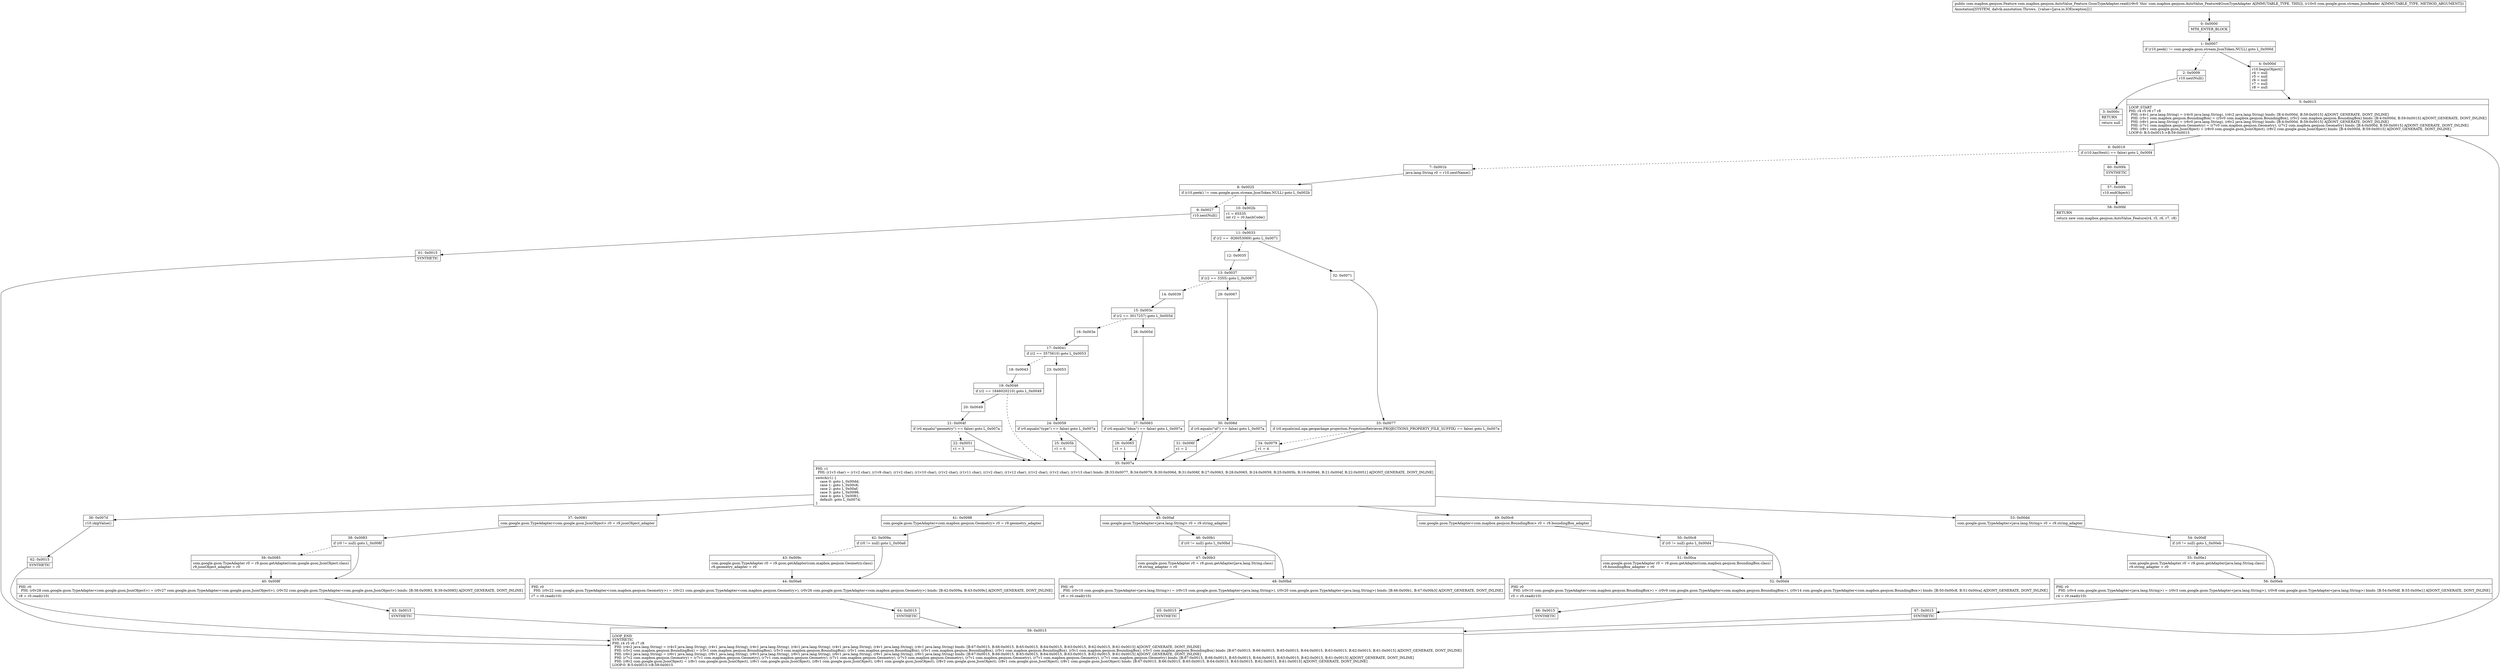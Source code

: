 digraph "CFG forcom.mapbox.geojson.AutoValue_Feature.GsonTypeAdapter.read(Lcom\/google\/gson\/stream\/JsonReader;)Lcom\/mapbox\/geojson\/Feature;" {
Node_0 [shape=record,label="{0\:\ 0x0000|MTH_ENTER_BLOCK\l}"];
Node_1 [shape=record,label="{1\:\ 0x0007|if (r10.peek() != com.google.gson.stream.JsonToken.NULL) goto L_0x000d\l}"];
Node_2 [shape=record,label="{2\:\ 0x0009|r10.nextNull()\l}"];
Node_3 [shape=record,label="{3\:\ 0x000c|RETURN\l|return null\l}"];
Node_4 [shape=record,label="{4\:\ 0x000d|r10.beginObject()\lr4 = null\lr5 = null\lr6 = null\lr7 = null\lr8 = null\l}"];
Node_5 [shape=record,label="{5\:\ 0x0015|LOOP_START\lPHI: r4 r5 r6 r7 r8 \l  PHI: (r4v1 java.lang.String) = (r4v0 java.lang.String), (r4v2 java.lang.String) binds: [B:4:0x000d, B:59:0x0015] A[DONT_GENERATE, DONT_INLINE]\l  PHI: (r5v1 com.mapbox.geojson.BoundingBox) = (r5v0 com.mapbox.geojson.BoundingBox), (r5v2 com.mapbox.geojson.BoundingBox) binds: [B:4:0x000d, B:59:0x0015] A[DONT_GENERATE, DONT_INLINE]\l  PHI: (r6v1 java.lang.String) = (r6v0 java.lang.String), (r6v2 java.lang.String) binds: [B:4:0x000d, B:59:0x0015] A[DONT_GENERATE, DONT_INLINE]\l  PHI: (r7v1 com.mapbox.geojson.Geometry) = (r7v0 com.mapbox.geojson.Geometry), (r7v2 com.mapbox.geojson.Geometry) binds: [B:4:0x000d, B:59:0x0015] A[DONT_GENERATE, DONT_INLINE]\l  PHI: (r8v1 com.google.gson.JsonObject) = (r8v0 com.google.gson.JsonObject), (r8v2 com.google.gson.JsonObject) binds: [B:4:0x000d, B:59:0x0015] A[DONT_GENERATE, DONT_INLINE]\lLOOP:0: B:5:0x0015\-\>B:59:0x0015\l}"];
Node_6 [shape=record,label="{6\:\ 0x0019|if (r10.hasNext() == false) goto L_0x00f4\l}"];
Node_7 [shape=record,label="{7\:\ 0x001b|java.lang.String r0 = r10.nextName()\l}"];
Node_8 [shape=record,label="{8\:\ 0x0025|if (r10.peek() != com.google.gson.stream.JsonToken.NULL) goto L_0x002b\l}"];
Node_9 [shape=record,label="{9\:\ 0x0027|r10.nextNull()\l}"];
Node_10 [shape=record,label="{10\:\ 0x002b|r1 = 65535\lint r2 = r0.hashCode()\l}"];
Node_11 [shape=record,label="{11\:\ 0x0033|if (r2 == \-926053069) goto L_0x0071\l}"];
Node_12 [shape=record,label="{12\:\ 0x0035}"];
Node_13 [shape=record,label="{13\:\ 0x0037|if (r2 == 3355) goto L_0x0067\l}"];
Node_14 [shape=record,label="{14\:\ 0x0039}"];
Node_15 [shape=record,label="{15\:\ 0x003c|if (r2 == 3017257) goto L_0x005d\l}"];
Node_16 [shape=record,label="{16\:\ 0x003e}"];
Node_17 [shape=record,label="{17\:\ 0x0041|if (r2 == 3575610) goto L_0x0053\l}"];
Node_18 [shape=record,label="{18\:\ 0x0043}"];
Node_19 [shape=record,label="{19\:\ 0x0046|if (r2 == 1846020210) goto L_0x0049\l}"];
Node_20 [shape=record,label="{20\:\ 0x0049}"];
Node_21 [shape=record,label="{21\:\ 0x004f|if (r0.equals(\"geometry\") == false) goto L_0x007a\l}"];
Node_22 [shape=record,label="{22\:\ 0x0051|r1 = 3\l}"];
Node_23 [shape=record,label="{23\:\ 0x0053}"];
Node_24 [shape=record,label="{24\:\ 0x0059|if (r0.equals(\"type\") == false) goto L_0x007a\l}"];
Node_25 [shape=record,label="{25\:\ 0x005b|r1 = 0\l}"];
Node_26 [shape=record,label="{26\:\ 0x005d}"];
Node_27 [shape=record,label="{27\:\ 0x0063|if (r0.equals(\"bbox\") == false) goto L_0x007a\l}"];
Node_28 [shape=record,label="{28\:\ 0x0065|r1 = 1\l}"];
Node_29 [shape=record,label="{29\:\ 0x0067}"];
Node_30 [shape=record,label="{30\:\ 0x006d|if (r0.equals(\"id\") == false) goto L_0x007a\l}"];
Node_31 [shape=record,label="{31\:\ 0x006f|r1 = 2\l}"];
Node_32 [shape=record,label="{32\:\ 0x0071}"];
Node_33 [shape=record,label="{33\:\ 0x0077|if (r0.equals(mil.nga.geopackage.projection.ProjectionRetriever.PROJECTIONS_PROPERTY_FILE_SUFFIX) == false) goto L_0x007a\l}"];
Node_34 [shape=record,label="{34\:\ 0x0079|r1 = 4\l}"];
Node_35 [shape=record,label="{35\:\ 0x007a|PHI: r1 \l  PHI: (r1v3 char) = (r1v2 char), (r1v9 char), (r1v2 char), (r1v10 char), (r1v2 char), (r1v11 char), (r1v2 char), (r1v12 char), (r1v2 char), (r1v2 char), (r1v13 char) binds: [B:33:0x0077, B:34:0x0079, B:30:0x006d, B:31:0x006f, B:27:0x0063, B:28:0x0065, B:24:0x0059, B:25:0x005b, B:19:0x0046, B:21:0x004f, B:22:0x0051] A[DONT_GENERATE, DONT_INLINE]\l|switch(r1) \{\l    case 0: goto L_0x00dd;\l    case 1: goto L_0x00c6;\l    case 2: goto L_0x00af;\l    case 3: goto L_0x0098;\l    case 4: goto L_0x0081;\l    default: goto L_0x007d;\l\}\l}"];
Node_36 [shape=record,label="{36\:\ 0x007d|r10.skipValue()\l}"];
Node_37 [shape=record,label="{37\:\ 0x0081|com.google.gson.TypeAdapter\<com.google.gson.JsonObject\> r0 = r9.jsonObject_adapter\l}"];
Node_38 [shape=record,label="{38\:\ 0x0083|if (r0 != null) goto L_0x008f\l}"];
Node_39 [shape=record,label="{39\:\ 0x0085|com.google.gson.TypeAdapter r0 = r9.gson.getAdapter(com.google.gson.JsonObject.class)\lr9.jsonObject_adapter = r0\l}"];
Node_40 [shape=record,label="{40\:\ 0x008f|PHI: r0 \l  PHI: (r0v28 com.google.gson.TypeAdapter\<com.google.gson.JsonObject\>) = (r0v27 com.google.gson.TypeAdapter\<com.google.gson.JsonObject\>), (r0v32 com.google.gson.TypeAdapter\<com.google.gson.JsonObject\>) binds: [B:38:0x0083, B:39:0x0085] A[DONT_GENERATE, DONT_INLINE]\l|r8 = r0.read(r10)\l}"];
Node_41 [shape=record,label="{41\:\ 0x0098|com.google.gson.TypeAdapter\<com.mapbox.geojson.Geometry\> r0 = r9.geometry_adapter\l}"];
Node_42 [shape=record,label="{42\:\ 0x009a|if (r0 != null) goto L_0x00a6\l}"];
Node_43 [shape=record,label="{43\:\ 0x009c|com.google.gson.TypeAdapter r0 = r9.gson.getAdapter(com.mapbox.geojson.Geometry.class)\lr9.geometry_adapter = r0\l}"];
Node_44 [shape=record,label="{44\:\ 0x00a6|PHI: r0 \l  PHI: (r0v22 com.google.gson.TypeAdapter\<com.mapbox.geojson.Geometry\>) = (r0v21 com.google.gson.TypeAdapter\<com.mapbox.geojson.Geometry\>), (r0v26 com.google.gson.TypeAdapter\<com.mapbox.geojson.Geometry\>) binds: [B:42:0x009a, B:43:0x009c] A[DONT_GENERATE, DONT_INLINE]\l|r7 = r0.read(r10)\l}"];
Node_45 [shape=record,label="{45\:\ 0x00af|com.google.gson.TypeAdapter\<java.lang.String\> r0 = r9.string_adapter\l}"];
Node_46 [shape=record,label="{46\:\ 0x00b1|if (r0 != null) goto L_0x00bd\l}"];
Node_47 [shape=record,label="{47\:\ 0x00b3|com.google.gson.TypeAdapter r0 = r9.gson.getAdapter(java.lang.String.class)\lr9.string_adapter = r0\l}"];
Node_48 [shape=record,label="{48\:\ 0x00bd|PHI: r0 \l  PHI: (r0v16 com.google.gson.TypeAdapter\<java.lang.String\>) = (r0v15 com.google.gson.TypeAdapter\<java.lang.String\>), (r0v20 com.google.gson.TypeAdapter\<java.lang.String\>) binds: [B:46:0x00b1, B:47:0x00b3] A[DONT_GENERATE, DONT_INLINE]\l|r6 = r0.read(r10)\l}"];
Node_49 [shape=record,label="{49\:\ 0x00c6|com.google.gson.TypeAdapter\<com.mapbox.geojson.BoundingBox\> r0 = r9.boundingBox_adapter\l}"];
Node_50 [shape=record,label="{50\:\ 0x00c8|if (r0 != null) goto L_0x00d4\l}"];
Node_51 [shape=record,label="{51\:\ 0x00ca|com.google.gson.TypeAdapter r0 = r9.gson.getAdapter(com.mapbox.geojson.BoundingBox.class)\lr9.boundingBox_adapter = r0\l}"];
Node_52 [shape=record,label="{52\:\ 0x00d4|PHI: r0 \l  PHI: (r0v10 com.google.gson.TypeAdapter\<com.mapbox.geojson.BoundingBox\>) = (r0v9 com.google.gson.TypeAdapter\<com.mapbox.geojson.BoundingBox\>), (r0v14 com.google.gson.TypeAdapter\<com.mapbox.geojson.BoundingBox\>) binds: [B:50:0x00c8, B:51:0x00ca] A[DONT_GENERATE, DONT_INLINE]\l|r5 = r0.read(r10)\l}"];
Node_53 [shape=record,label="{53\:\ 0x00dd|com.google.gson.TypeAdapter\<java.lang.String\> r0 = r9.string_adapter\l}"];
Node_54 [shape=record,label="{54\:\ 0x00df|if (r0 != null) goto L_0x00eb\l}"];
Node_55 [shape=record,label="{55\:\ 0x00e1|com.google.gson.TypeAdapter r0 = r9.gson.getAdapter(java.lang.String.class)\lr9.string_adapter = r0\l}"];
Node_56 [shape=record,label="{56\:\ 0x00eb|PHI: r0 \l  PHI: (r0v4 com.google.gson.TypeAdapter\<java.lang.String\>) = (r0v3 com.google.gson.TypeAdapter\<java.lang.String\>), (r0v8 com.google.gson.TypeAdapter\<java.lang.String\>) binds: [B:54:0x00df, B:55:0x00e1] A[DONT_GENERATE, DONT_INLINE]\l|r4 = r0.read(r10)\l}"];
Node_57 [shape=record,label="{57\:\ 0x00f4|r10.endObject()\l}"];
Node_58 [shape=record,label="{58\:\ 0x00fd|RETURN\l|return new com.mapbox.geojson.AutoValue_Feature(r4, r5, r6, r7, r8)\l}"];
Node_59 [shape=record,label="{59\:\ 0x0015|LOOP_END\lSYNTHETIC\lPHI: r4 r5 r6 r7 r8 \l  PHI: (r4v2 java.lang.String) = (r4v3 java.lang.String), (r4v1 java.lang.String), (r4v1 java.lang.String), (r4v1 java.lang.String), (r4v1 java.lang.String), (r4v1 java.lang.String), (r4v1 java.lang.String) binds: [B:67:0x0015, B:66:0x0015, B:65:0x0015, B:64:0x0015, B:63:0x0015, B:62:0x0015, B:61:0x0015] A[DONT_GENERATE, DONT_INLINE]\l  PHI: (r5v2 com.mapbox.geojson.BoundingBox) = (r5v1 com.mapbox.geojson.BoundingBox), (r5v3 com.mapbox.geojson.BoundingBox), (r5v1 com.mapbox.geojson.BoundingBox), (r5v1 com.mapbox.geojson.BoundingBox), (r5v1 com.mapbox.geojson.BoundingBox), (r5v1 com.mapbox.geojson.BoundingBox), (r5v1 com.mapbox.geojson.BoundingBox) binds: [B:67:0x0015, B:66:0x0015, B:65:0x0015, B:64:0x0015, B:63:0x0015, B:62:0x0015, B:61:0x0015] A[DONT_GENERATE, DONT_INLINE]\l  PHI: (r6v2 java.lang.String) = (r6v1 java.lang.String), (r6v1 java.lang.String), (r6v3 java.lang.String), (r6v1 java.lang.String), (r6v1 java.lang.String), (r6v1 java.lang.String), (r6v1 java.lang.String) binds: [B:67:0x0015, B:66:0x0015, B:65:0x0015, B:64:0x0015, B:63:0x0015, B:62:0x0015, B:61:0x0015] A[DONT_GENERATE, DONT_INLINE]\l  PHI: (r7v2 com.mapbox.geojson.Geometry) = (r7v1 com.mapbox.geojson.Geometry), (r7v1 com.mapbox.geojson.Geometry), (r7v1 com.mapbox.geojson.Geometry), (r7v3 com.mapbox.geojson.Geometry), (r7v1 com.mapbox.geojson.Geometry), (r7v1 com.mapbox.geojson.Geometry), (r7v1 com.mapbox.geojson.Geometry) binds: [B:67:0x0015, B:66:0x0015, B:65:0x0015, B:64:0x0015, B:63:0x0015, B:62:0x0015, B:61:0x0015] A[DONT_GENERATE, DONT_INLINE]\l  PHI: (r8v2 com.google.gson.JsonObject) = (r8v1 com.google.gson.JsonObject), (r8v1 com.google.gson.JsonObject), (r8v1 com.google.gson.JsonObject), (r8v1 com.google.gson.JsonObject), (r8v3 com.google.gson.JsonObject), (r8v1 com.google.gson.JsonObject), (r8v1 com.google.gson.JsonObject) binds: [B:67:0x0015, B:66:0x0015, B:65:0x0015, B:64:0x0015, B:63:0x0015, B:62:0x0015, B:61:0x0015] A[DONT_GENERATE, DONT_INLINE]\lLOOP:0: B:5:0x0015\-\>B:59:0x0015\l}"];
Node_60 [shape=record,label="{60\:\ 0x00f4|SYNTHETIC\l}"];
Node_61 [shape=record,label="{61\:\ 0x0015|SYNTHETIC\l}"];
Node_62 [shape=record,label="{62\:\ 0x0015|SYNTHETIC\l}"];
Node_63 [shape=record,label="{63\:\ 0x0015|SYNTHETIC\l}"];
Node_64 [shape=record,label="{64\:\ 0x0015|SYNTHETIC\l}"];
Node_65 [shape=record,label="{65\:\ 0x0015|SYNTHETIC\l}"];
Node_66 [shape=record,label="{66\:\ 0x0015|SYNTHETIC\l}"];
Node_67 [shape=record,label="{67\:\ 0x0015|SYNTHETIC\l}"];
MethodNode[shape=record,label="{public com.mapbox.geojson.Feature com.mapbox.geojson.AutoValue_Feature.GsonTypeAdapter.read((r9v0 'this' com.mapbox.geojson.AutoValue_Feature$GsonTypeAdapter A[IMMUTABLE_TYPE, THIS]), (r10v0 com.google.gson.stream.JsonReader A[IMMUTABLE_TYPE, METHOD_ARGUMENT]))  | Annotation[SYSTEM, dalvik.annotation.Throws, \{value=[java.io.IOException]\}]\l}"];
MethodNode -> Node_0;
Node_0 -> Node_1;
Node_1 -> Node_2[style=dashed];
Node_1 -> Node_4;
Node_2 -> Node_3;
Node_4 -> Node_5;
Node_5 -> Node_6;
Node_6 -> Node_7[style=dashed];
Node_6 -> Node_60;
Node_7 -> Node_8;
Node_8 -> Node_9[style=dashed];
Node_8 -> Node_10;
Node_9 -> Node_61;
Node_10 -> Node_11;
Node_11 -> Node_12[style=dashed];
Node_11 -> Node_32;
Node_12 -> Node_13;
Node_13 -> Node_14[style=dashed];
Node_13 -> Node_29;
Node_14 -> Node_15;
Node_15 -> Node_16[style=dashed];
Node_15 -> Node_26;
Node_16 -> Node_17;
Node_17 -> Node_18[style=dashed];
Node_17 -> Node_23;
Node_18 -> Node_19;
Node_19 -> Node_20;
Node_19 -> Node_35[style=dashed];
Node_20 -> Node_21;
Node_21 -> Node_22[style=dashed];
Node_21 -> Node_35;
Node_22 -> Node_35;
Node_23 -> Node_24;
Node_24 -> Node_25[style=dashed];
Node_24 -> Node_35;
Node_25 -> Node_35;
Node_26 -> Node_27;
Node_27 -> Node_28[style=dashed];
Node_27 -> Node_35;
Node_28 -> Node_35;
Node_29 -> Node_30;
Node_30 -> Node_31[style=dashed];
Node_30 -> Node_35;
Node_31 -> Node_35;
Node_32 -> Node_33;
Node_33 -> Node_34[style=dashed];
Node_33 -> Node_35;
Node_34 -> Node_35;
Node_35 -> Node_36;
Node_35 -> Node_37;
Node_35 -> Node_41;
Node_35 -> Node_45;
Node_35 -> Node_49;
Node_35 -> Node_53;
Node_36 -> Node_62;
Node_37 -> Node_38;
Node_38 -> Node_39[style=dashed];
Node_38 -> Node_40;
Node_39 -> Node_40;
Node_40 -> Node_63;
Node_41 -> Node_42;
Node_42 -> Node_43[style=dashed];
Node_42 -> Node_44;
Node_43 -> Node_44;
Node_44 -> Node_64;
Node_45 -> Node_46;
Node_46 -> Node_47[style=dashed];
Node_46 -> Node_48;
Node_47 -> Node_48;
Node_48 -> Node_65;
Node_49 -> Node_50;
Node_50 -> Node_51[style=dashed];
Node_50 -> Node_52;
Node_51 -> Node_52;
Node_52 -> Node_66;
Node_53 -> Node_54;
Node_54 -> Node_55[style=dashed];
Node_54 -> Node_56;
Node_55 -> Node_56;
Node_56 -> Node_67;
Node_57 -> Node_58;
Node_59 -> Node_5;
Node_60 -> Node_57;
Node_61 -> Node_59;
Node_62 -> Node_59;
Node_63 -> Node_59;
Node_64 -> Node_59;
Node_65 -> Node_59;
Node_66 -> Node_59;
Node_67 -> Node_59;
}


